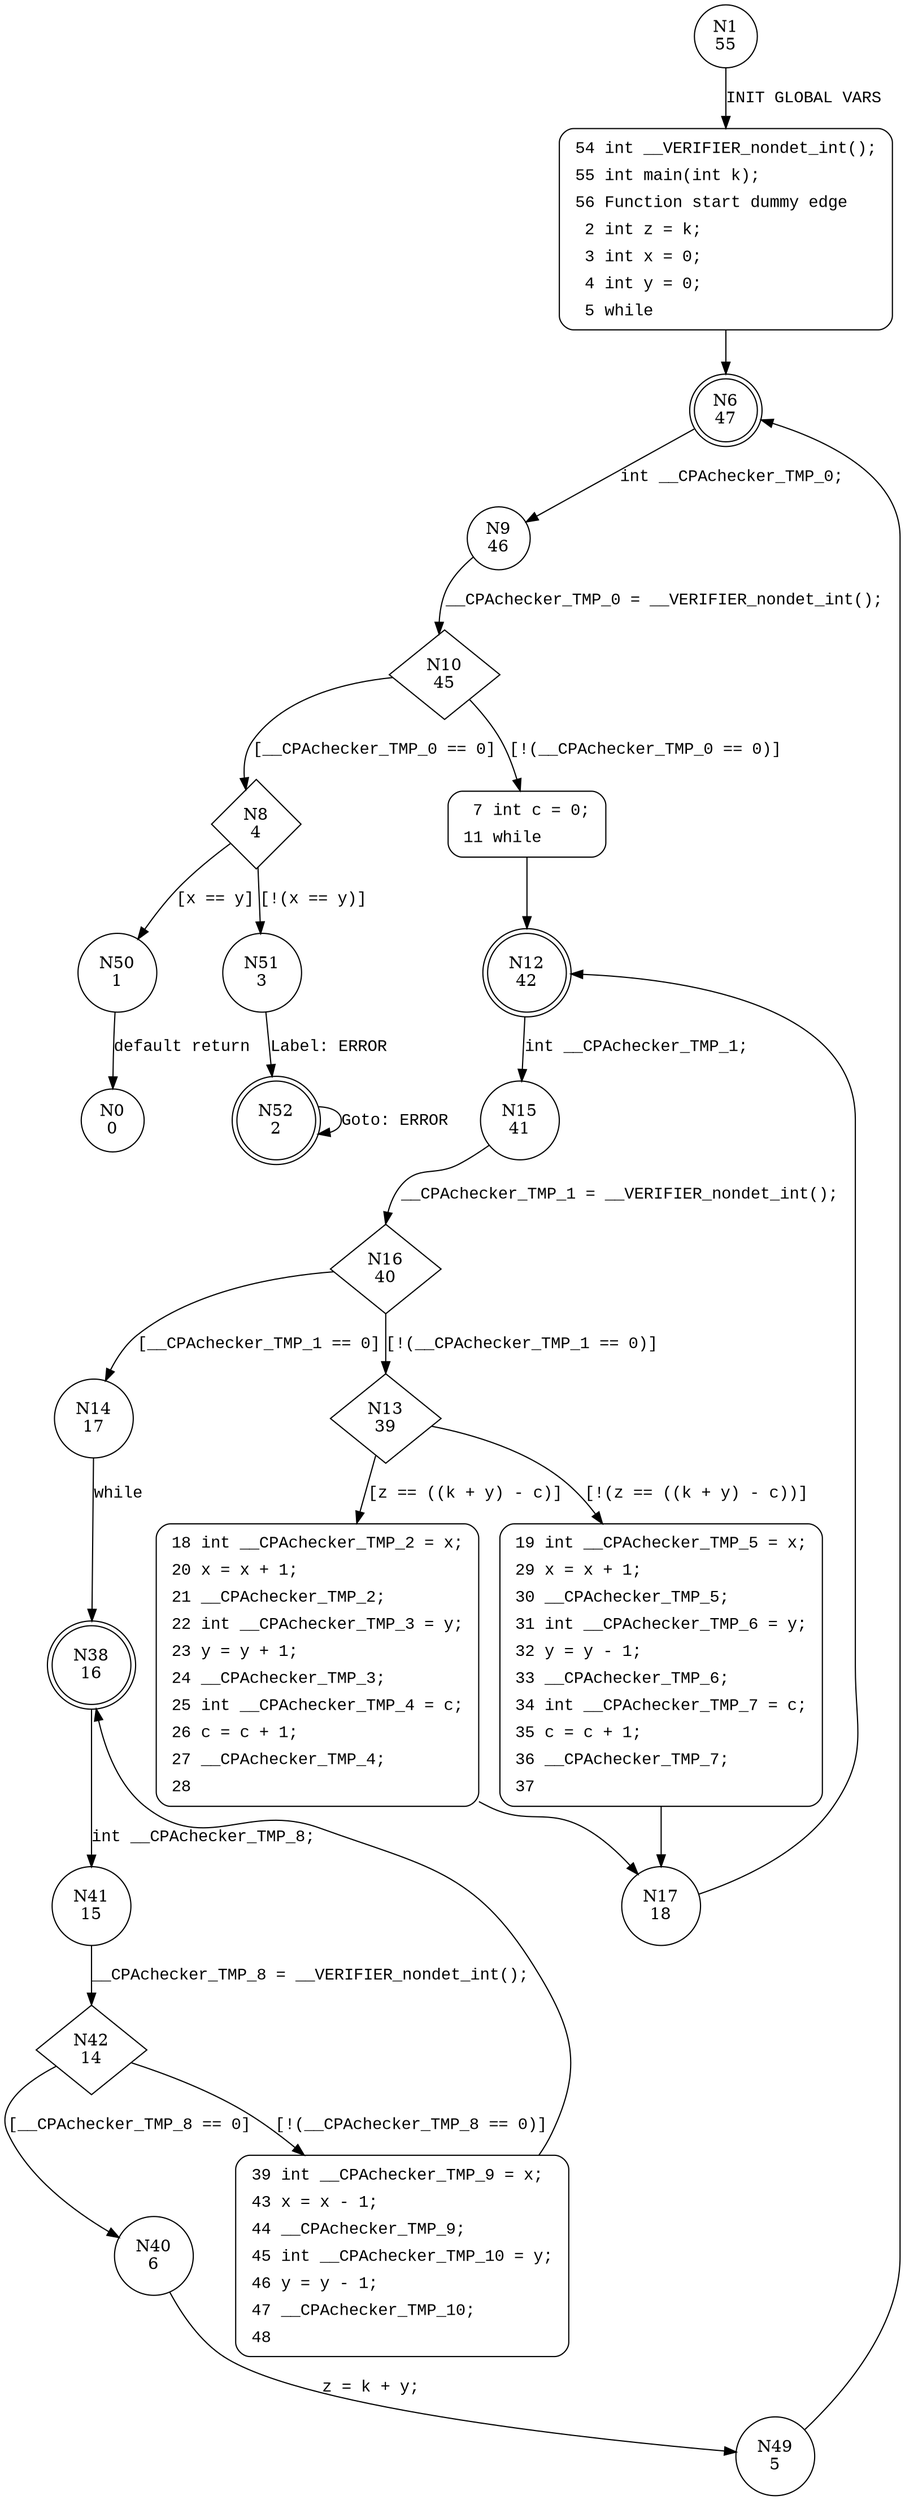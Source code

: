 digraph main {
1 [shape="circle" label="N1\n55"]
54 [shape="circle" label="N54\n54"]
6 [shape="doublecircle" label="N6\n47"]
9 [shape="circle" label="N9\n46"]
10 [shape="diamond" label="N10\n45"]
8 [shape="diamond" label="N8\n4"]
7 [shape="circle" label="N7\n44"]
12 [shape="doublecircle" label="N12\n42"]
15 [shape="circle" label="N15\n41"]
16 [shape="diamond" label="N16\n40"]
14 [shape="circle" label="N14\n17"]
13 [shape="diamond" label="N13\n39"]
18 [shape="circle" label="N18\n28"]
19 [shape="circle" label="N19\n38"]
17 [shape="circle" label="N17\n18"]
38 [shape="doublecircle" label="N38\n16"]
41 [shape="circle" label="N41\n15"]
42 [shape="diamond" label="N42\n14"]
40 [shape="circle" label="N40\n6"]
39 [shape="circle" label="N39\n13"]
49 [shape="circle" label="N49\n5"]
50 [shape="circle" label="N50\n1"]
51 [shape="circle" label="N51\n3"]
52 [shape="doublecircle" label="N52\n2"]
0 [shape="circle" label="N0\n0"]
54 [style="filled,bold" penwidth="1" fillcolor="white" fontname="Courier New" shape="Mrecord" label=<<table border="0" cellborder="0" cellpadding="3" bgcolor="white"><tr><td align="right">54</td><td align="left">int __VERIFIER_nondet_int();</td></tr><tr><td align="right">55</td><td align="left">int main(int k);</td></tr><tr><td align="right">56</td><td align="left">Function start dummy edge</td></tr><tr><td align="right">2</td><td align="left">int z = k;</td></tr><tr><td align="right">3</td><td align="left">int x = 0;</td></tr><tr><td align="right">4</td><td align="left">int y = 0;</td></tr><tr><td align="right">5</td><td align="left">while</td></tr></table>>]
54 -> 6[label=""]
7 [style="filled,bold" penwidth="1" fillcolor="white" fontname="Courier New" shape="Mrecord" label=<<table border="0" cellborder="0" cellpadding="3" bgcolor="white"><tr><td align="right">7</td><td align="left">int c = 0;</td></tr><tr><td align="right">11</td><td align="left">while</td></tr></table>>]
7 -> 12[label=""]
19 [style="filled,bold" penwidth="1" fillcolor="white" fontname="Courier New" shape="Mrecord" label=<<table border="0" cellborder="0" cellpadding="3" bgcolor="white"><tr><td align="right">19</td><td align="left">int __CPAchecker_TMP_5 = x;</td></tr><tr><td align="right">29</td><td align="left">x = x + 1;</td></tr><tr><td align="right">30</td><td align="left">__CPAchecker_TMP_5;</td></tr><tr><td align="right">31</td><td align="left">int __CPAchecker_TMP_6 = y;</td></tr><tr><td align="right">32</td><td align="left">y = y - 1;</td></tr><tr><td align="right">33</td><td align="left">__CPAchecker_TMP_6;</td></tr><tr><td align="right">34</td><td align="left">int __CPAchecker_TMP_7 = c;</td></tr><tr><td align="right">35</td><td align="left">c = c + 1;</td></tr><tr><td align="right">36</td><td align="left">__CPAchecker_TMP_7;</td></tr><tr><td align="right">37</td><td align="left"></td></tr></table>>]
19 -> 17[label=""]
18 [style="filled,bold" penwidth="1" fillcolor="white" fontname="Courier New" shape="Mrecord" label=<<table border="0" cellborder="0" cellpadding="3" bgcolor="white"><tr><td align="right">18</td><td align="left">int __CPAchecker_TMP_2 = x;</td></tr><tr><td align="right">20</td><td align="left">x = x + 1;</td></tr><tr><td align="right">21</td><td align="left">__CPAchecker_TMP_2;</td></tr><tr><td align="right">22</td><td align="left">int __CPAchecker_TMP_3 = y;</td></tr><tr><td align="right">23</td><td align="left">y = y + 1;</td></tr><tr><td align="right">24</td><td align="left">__CPAchecker_TMP_3;</td></tr><tr><td align="right">25</td><td align="left">int __CPAchecker_TMP_4 = c;</td></tr><tr><td align="right">26</td><td align="left">c = c + 1;</td></tr><tr><td align="right">27</td><td align="left">__CPAchecker_TMP_4;</td></tr><tr><td align="right">28</td><td align="left"></td></tr></table>>]
18 -> 17[label=""]
39 [style="filled,bold" penwidth="1" fillcolor="white" fontname="Courier New" shape="Mrecord" label=<<table border="0" cellborder="0" cellpadding="3" bgcolor="white"><tr><td align="right">39</td><td align="left">int __CPAchecker_TMP_9 = x;</td></tr><tr><td align="right">43</td><td align="left">x = x - 1;</td></tr><tr><td align="right">44</td><td align="left">__CPAchecker_TMP_9;</td></tr><tr><td align="right">45</td><td align="left">int __CPAchecker_TMP_10 = y;</td></tr><tr><td align="right">46</td><td align="left">y = y - 1;</td></tr><tr><td align="right">47</td><td align="left">__CPAchecker_TMP_10;</td></tr><tr><td align="right">48</td><td align="left"></td></tr></table>>]
39 -> 38[label=""]
1 -> 54 [label="INIT GLOBAL VARS" fontname="Courier New"]
6 -> 9 [label="int __CPAchecker_TMP_0;" fontname="Courier New"]
10 -> 8 [label="[__CPAchecker_TMP_0 == 0]" fontname="Courier New"]
10 -> 7 [label="[!(__CPAchecker_TMP_0 == 0)]" fontname="Courier New"]
12 -> 15 [label="int __CPAchecker_TMP_1;" fontname="Courier New"]
16 -> 14 [label="[__CPAchecker_TMP_1 == 0]" fontname="Courier New"]
16 -> 13 [label="[!(__CPAchecker_TMP_1 == 0)]" fontname="Courier New"]
13 -> 18 [label="[z == ((k + y) - c)]" fontname="Courier New"]
13 -> 19 [label="[!(z == ((k + y) - c))]" fontname="Courier New"]
17 -> 12 [label="" fontname="Courier New"]
14 -> 38 [label="while" fontname="Courier New"]
38 -> 41 [label="int __CPAchecker_TMP_8;" fontname="Courier New"]
42 -> 40 [label="[__CPAchecker_TMP_8 == 0]" fontname="Courier New"]
42 -> 39 [label="[!(__CPAchecker_TMP_8 == 0)]" fontname="Courier New"]
40 -> 49 [label="z = k + y;" fontname="Courier New"]
8 -> 50 [label="[x == y]" fontname="Courier New"]
8 -> 51 [label="[!(x == y)]" fontname="Courier New"]
52 -> 52 [label="Goto: ERROR" fontname="Courier New"]
9 -> 10 [label="__CPAchecker_TMP_0 = __VERIFIER_nondet_int();" fontname="Courier New"]
15 -> 16 [label="__CPAchecker_TMP_1 = __VERIFIER_nondet_int();" fontname="Courier New"]
41 -> 42 [label="__CPAchecker_TMP_8 = __VERIFIER_nondet_int();" fontname="Courier New"]
49 -> 6 [label="" fontname="Courier New"]
51 -> 52 [label="Label: ERROR" fontname="Courier New"]
50 -> 0 [label="default return" fontname="Courier New"]
}